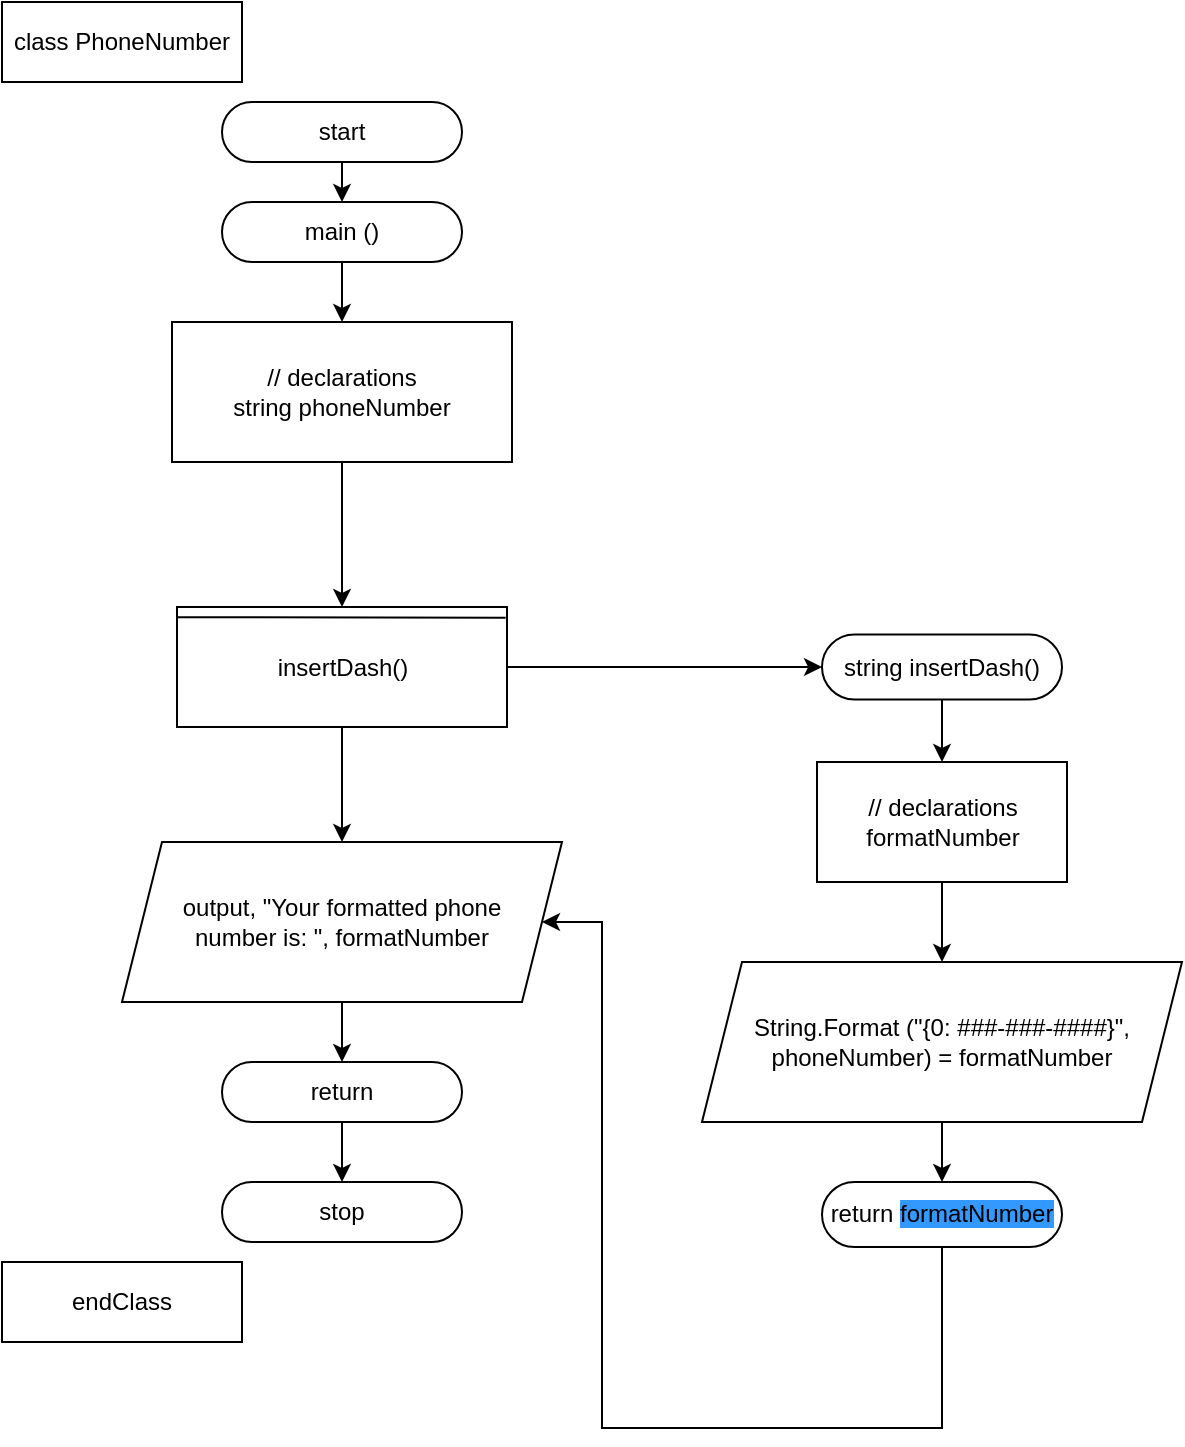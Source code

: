 <mxfile version="13.9.9" type="github">
  <diagram id="C5RBs43oDa-KdzZeNtuy" name="Page-1">
    <mxGraphModel dx="596" dy="584" grid="1" gridSize="10" guides="1" tooltips="1" connect="1" arrows="1" fold="1" page="1" pageScale="1" pageWidth="827" pageHeight="1169" math="0" shadow="0">
      <root>
        <mxCell id="WIyWlLk6GJQsqaUBKTNV-0" />
        <mxCell id="WIyWlLk6GJQsqaUBKTNV-1" parent="WIyWlLk6GJQsqaUBKTNV-0" />
        <mxCell id="ioobSqvoQFyh90W7_Rea-0" value="class PhoneNumber" style="rounded=0;whiteSpace=wrap;html=1;" parent="WIyWlLk6GJQsqaUBKTNV-1" vertex="1">
          <mxGeometry x="50" y="40" width="120" height="40" as="geometry" />
        </mxCell>
        <mxCell id="ioobSqvoQFyh90W7_Rea-4" value="" style="edgeStyle=orthogonalEdgeStyle;rounded=0;orthogonalLoop=1;jettySize=auto;html=1;" parent="WIyWlLk6GJQsqaUBKTNV-1" source="ioobSqvoQFyh90W7_Rea-1" target="ioobSqvoQFyh90W7_Rea-2" edge="1">
          <mxGeometry relative="1" as="geometry" />
        </mxCell>
        <mxCell id="ioobSqvoQFyh90W7_Rea-1" value="main ()" style="rounded=1;whiteSpace=wrap;html=1;arcSize=50;" parent="WIyWlLk6GJQsqaUBKTNV-1" vertex="1">
          <mxGeometry x="160" y="140" width="120" height="30" as="geometry" />
        </mxCell>
        <mxCell id="ioobSqvoQFyh90W7_Rea-16" value="" style="edgeStyle=orthogonalEdgeStyle;rounded=0;orthogonalLoop=1;jettySize=auto;html=1;" parent="WIyWlLk6GJQsqaUBKTNV-1" source="ioobSqvoQFyh90W7_Rea-2" target="ioobSqvoQFyh90W7_Rea-15" edge="1">
          <mxGeometry relative="1" as="geometry" />
        </mxCell>
        <mxCell id="ioobSqvoQFyh90W7_Rea-2" value="// declarations&lt;br&gt;string phoneNumber" style="rounded=0;whiteSpace=wrap;html=1;" parent="WIyWlLk6GJQsqaUBKTNV-1" vertex="1">
          <mxGeometry x="135" y="200" width="170" height="70" as="geometry" />
        </mxCell>
        <mxCell id="ioobSqvoQFyh90W7_Rea-19" value="" style="edgeStyle=orthogonalEdgeStyle;rounded=0;orthogonalLoop=1;jettySize=auto;html=1;" parent="WIyWlLk6GJQsqaUBKTNV-1" source="ioobSqvoQFyh90W7_Rea-15" target="ioobSqvoQFyh90W7_Rea-18" edge="1">
          <mxGeometry relative="1" as="geometry" />
        </mxCell>
        <mxCell id="ioobSqvoQFyh90W7_Rea-24" value="" style="edgeStyle=orthogonalEdgeStyle;rounded=0;orthogonalLoop=1;jettySize=auto;html=1;" parent="WIyWlLk6GJQsqaUBKTNV-1" source="ioobSqvoQFyh90W7_Rea-15" target="ioobSqvoQFyh90W7_Rea-23" edge="1">
          <mxGeometry relative="1" as="geometry" />
        </mxCell>
        <mxCell id="ioobSqvoQFyh90W7_Rea-15" value="insertDash()" style="whiteSpace=wrap;html=1;rounded=0;" parent="WIyWlLk6GJQsqaUBKTNV-1" vertex="1">
          <mxGeometry x="137.5" y="342.5" width="165" height="60" as="geometry" />
        </mxCell>
        <mxCell id="ioobSqvoQFyh90W7_Rea-17" value="" style="endArrow=none;html=1;entryX=0.996;entryY=0.09;entryDx=0;entryDy=0;entryPerimeter=0;exitX=0;exitY=0.085;exitDx=0;exitDy=0;exitPerimeter=0;" parent="WIyWlLk6GJQsqaUBKTNV-1" source="ioobSqvoQFyh90W7_Rea-15" target="ioobSqvoQFyh90W7_Rea-15" edge="1">
          <mxGeometry width="50" height="50" relative="1" as="geometry">
            <mxPoint x="140" y="329" as="sourcePoint" />
            <mxPoint x="440" y="290" as="targetPoint" />
            <Array as="points" />
          </mxGeometry>
        </mxCell>
        <mxCell id="ioobSqvoQFyh90W7_Rea-21" value="" style="edgeStyle=orthogonalEdgeStyle;rounded=0;orthogonalLoop=1;jettySize=auto;html=1;" parent="WIyWlLk6GJQsqaUBKTNV-1" source="ioobSqvoQFyh90W7_Rea-18" target="ioobSqvoQFyh90W7_Rea-20" edge="1">
          <mxGeometry relative="1" as="geometry" />
        </mxCell>
        <mxCell id="ioobSqvoQFyh90W7_Rea-18" value="output, &quot;Your formatted phone&lt;br&gt;number is: &quot;, formatNumber" style="shape=parallelogram;perimeter=parallelogramPerimeter;whiteSpace=wrap;html=1;fixedSize=1;rounded=0;" parent="WIyWlLk6GJQsqaUBKTNV-1" vertex="1">
          <mxGeometry x="110" y="460" width="220" height="80" as="geometry" />
        </mxCell>
        <mxCell id="VpoSWJ3LKGBdVLAW8ZYA-6" value="" style="edgeStyle=orthogonalEdgeStyle;rounded=0;orthogonalLoop=1;jettySize=auto;html=1;" edge="1" parent="WIyWlLk6GJQsqaUBKTNV-1" source="ioobSqvoQFyh90W7_Rea-20" target="VpoSWJ3LKGBdVLAW8ZYA-4">
          <mxGeometry relative="1" as="geometry" />
        </mxCell>
        <mxCell id="ioobSqvoQFyh90W7_Rea-20" value="return" style="rounded=1;whiteSpace=wrap;html=1;arcSize=50;" parent="WIyWlLk6GJQsqaUBKTNV-1" vertex="1">
          <mxGeometry x="160" y="570" width="120" height="30" as="geometry" />
        </mxCell>
        <mxCell id="ioobSqvoQFyh90W7_Rea-22" value="endClass" style="rounded=0;whiteSpace=wrap;html=1;" parent="WIyWlLk6GJQsqaUBKTNV-1" vertex="1">
          <mxGeometry x="50" y="670" width="120" height="40" as="geometry" />
        </mxCell>
        <mxCell id="ioobSqvoQFyh90W7_Rea-26" value="" style="edgeStyle=orthogonalEdgeStyle;rounded=0;orthogonalLoop=1;jettySize=auto;html=1;" parent="WIyWlLk6GJQsqaUBKTNV-1" source="ioobSqvoQFyh90W7_Rea-23" target="ioobSqvoQFyh90W7_Rea-25" edge="1">
          <mxGeometry relative="1" as="geometry" />
        </mxCell>
        <mxCell id="ioobSqvoQFyh90W7_Rea-23" value="string insertDash()" style="rounded=1;whiteSpace=wrap;html=1;arcSize=50;" parent="WIyWlLk6GJQsqaUBKTNV-1" vertex="1">
          <mxGeometry x="460" y="356.25" width="120" height="32.5" as="geometry" />
        </mxCell>
        <mxCell id="ioobSqvoQFyh90W7_Rea-28" value="" style="edgeStyle=orthogonalEdgeStyle;rounded=0;orthogonalLoop=1;jettySize=auto;html=1;" parent="WIyWlLk6GJQsqaUBKTNV-1" source="ioobSqvoQFyh90W7_Rea-25" target="ioobSqvoQFyh90W7_Rea-27" edge="1">
          <mxGeometry relative="1" as="geometry" />
        </mxCell>
        <mxCell id="ioobSqvoQFyh90W7_Rea-25" value="// declarations&lt;br&gt;formatNumber" style="rounded=0;whiteSpace=wrap;html=1;" parent="WIyWlLk6GJQsqaUBKTNV-1" vertex="1">
          <mxGeometry x="457.5" y="420" width="125" height="60" as="geometry" />
        </mxCell>
        <mxCell id="ioobSqvoQFyh90W7_Rea-30" value="" style="edgeStyle=orthogonalEdgeStyle;rounded=0;orthogonalLoop=1;jettySize=auto;html=1;entryX=0.5;entryY=0;entryDx=0;entryDy=0;" parent="WIyWlLk6GJQsqaUBKTNV-1" source="ioobSqvoQFyh90W7_Rea-27" target="ioobSqvoQFyh90W7_Rea-31" edge="1">
          <mxGeometry relative="1" as="geometry">
            <mxPoint x="520.0" y="610" as="targetPoint" />
          </mxGeometry>
        </mxCell>
        <mxCell id="ioobSqvoQFyh90W7_Rea-27" value="String.Format (&quot;{0: ###-###-####}&quot;, phoneNumber) = formatNumber" style="shape=parallelogram;perimeter=parallelogramPerimeter;whiteSpace=wrap;html=1;fixedSize=1;rounded=0;" parent="WIyWlLk6GJQsqaUBKTNV-1" vertex="1">
          <mxGeometry x="400" y="520" width="240" height="80" as="geometry" />
        </mxCell>
        <mxCell id="ioobSqvoQFyh90W7_Rea-33" style="edgeStyle=orthogonalEdgeStyle;rounded=0;orthogonalLoop=1;jettySize=auto;html=1;exitX=0.5;exitY=1;exitDx=0;exitDy=0;entryX=1;entryY=0.5;entryDx=0;entryDy=0;" parent="WIyWlLk6GJQsqaUBKTNV-1" source="ioobSqvoQFyh90W7_Rea-31" target="ioobSqvoQFyh90W7_Rea-18" edge="1">
          <mxGeometry relative="1" as="geometry">
            <mxPoint x="80" y="520" as="targetPoint" />
            <Array as="points">
              <mxPoint x="520" y="753" />
              <mxPoint x="350" y="753" />
              <mxPoint x="350" y="500" />
            </Array>
          </mxGeometry>
        </mxCell>
        <mxCell id="ioobSqvoQFyh90W7_Rea-31" value="return &lt;span style=&quot;background-color: rgb(51 , 153 , 255)&quot;&gt;formatNumber&lt;/span&gt;" style="rounded=1;whiteSpace=wrap;html=1;arcSize=50;" parent="WIyWlLk6GJQsqaUBKTNV-1" vertex="1">
          <mxGeometry x="460" y="630" width="120" height="32.5" as="geometry" />
        </mxCell>
        <mxCell id="VpoSWJ3LKGBdVLAW8ZYA-3" value="" style="edgeStyle=orthogonalEdgeStyle;rounded=0;orthogonalLoop=1;jettySize=auto;html=1;" edge="1" parent="WIyWlLk6GJQsqaUBKTNV-1" source="VpoSWJ3LKGBdVLAW8ZYA-0">
          <mxGeometry relative="1" as="geometry">
            <mxPoint x="220" y="140" as="targetPoint" />
          </mxGeometry>
        </mxCell>
        <mxCell id="VpoSWJ3LKGBdVLAW8ZYA-0" value="start" style="rounded=1;whiteSpace=wrap;html=1;arcSize=50;" vertex="1" parent="WIyWlLk6GJQsqaUBKTNV-1">
          <mxGeometry x="160" y="90" width="120" height="30" as="geometry" />
        </mxCell>
        <mxCell id="VpoSWJ3LKGBdVLAW8ZYA-4" value="stop" style="rounded=1;whiteSpace=wrap;html=1;arcSize=50;" vertex="1" parent="WIyWlLk6GJQsqaUBKTNV-1">
          <mxGeometry x="160" y="630" width="120" height="30" as="geometry" />
        </mxCell>
      </root>
    </mxGraphModel>
  </diagram>
</mxfile>
